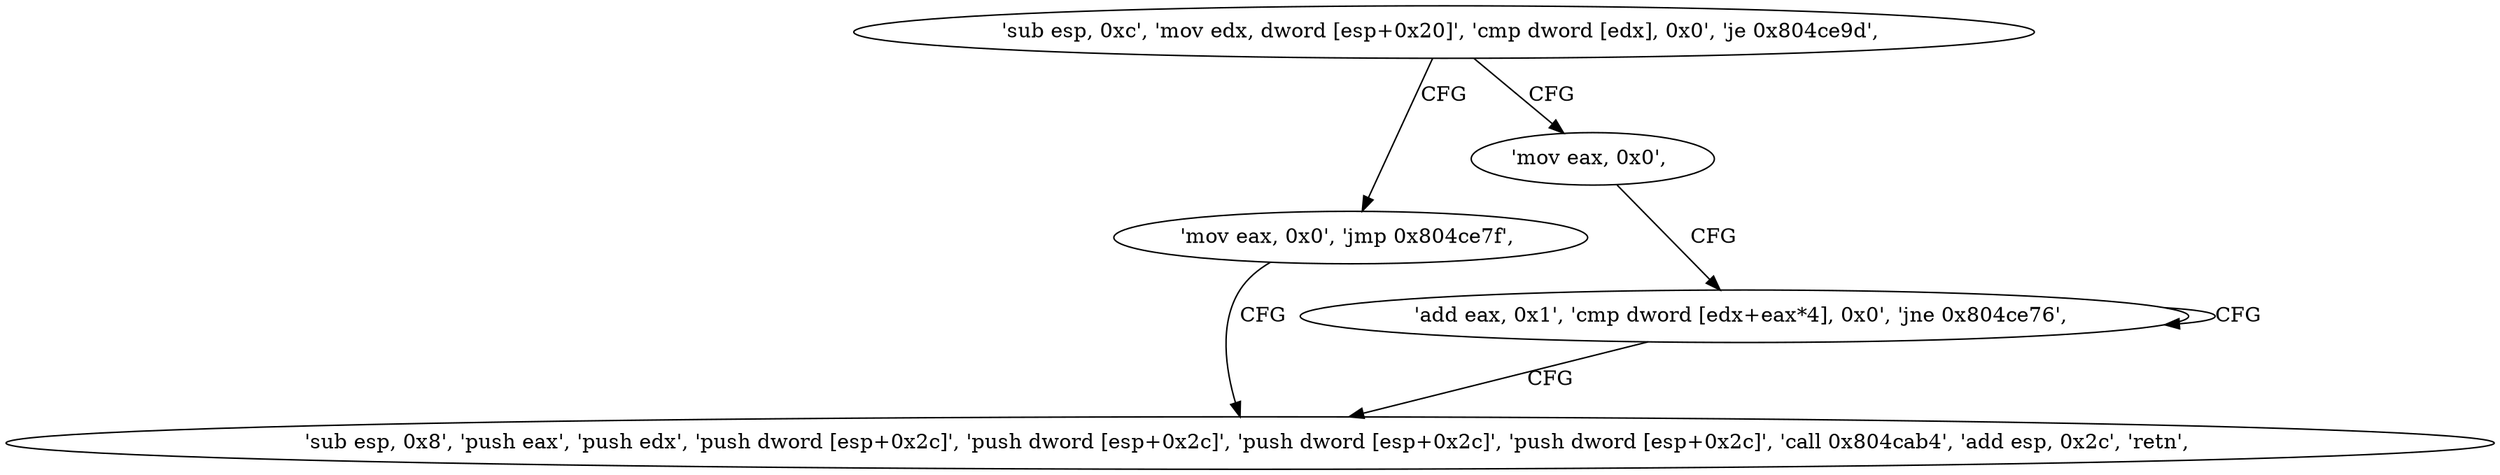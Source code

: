digraph "func" {
"134532709" [label = "'sub esp, 0xc', 'mov edx, dword [esp+0x20]', 'cmp dword [edx], 0x0', 'je 0x804ce9d', " ]
"134532765" [label = "'mov eax, 0x0', 'jmp 0x804ce7f', " ]
"134532721" [label = "'mov eax, 0x0', " ]
"134532735" [label = "'sub esp, 0x8', 'push eax', 'push edx', 'push dword [esp+0x2c]', 'push dword [esp+0x2c]', 'push dword [esp+0x2c]', 'push dword [esp+0x2c]', 'call 0x804cab4', 'add esp, 0x2c', 'retn', " ]
"134532726" [label = "'add eax, 0x1', 'cmp dword [edx+eax*4], 0x0', 'jne 0x804ce76', " ]
"134532709" -> "134532765" [ label = "CFG" ]
"134532709" -> "134532721" [ label = "CFG" ]
"134532765" -> "134532735" [ label = "CFG" ]
"134532721" -> "134532726" [ label = "CFG" ]
"134532726" -> "134532726" [ label = "CFG" ]
"134532726" -> "134532735" [ label = "CFG" ]
}
